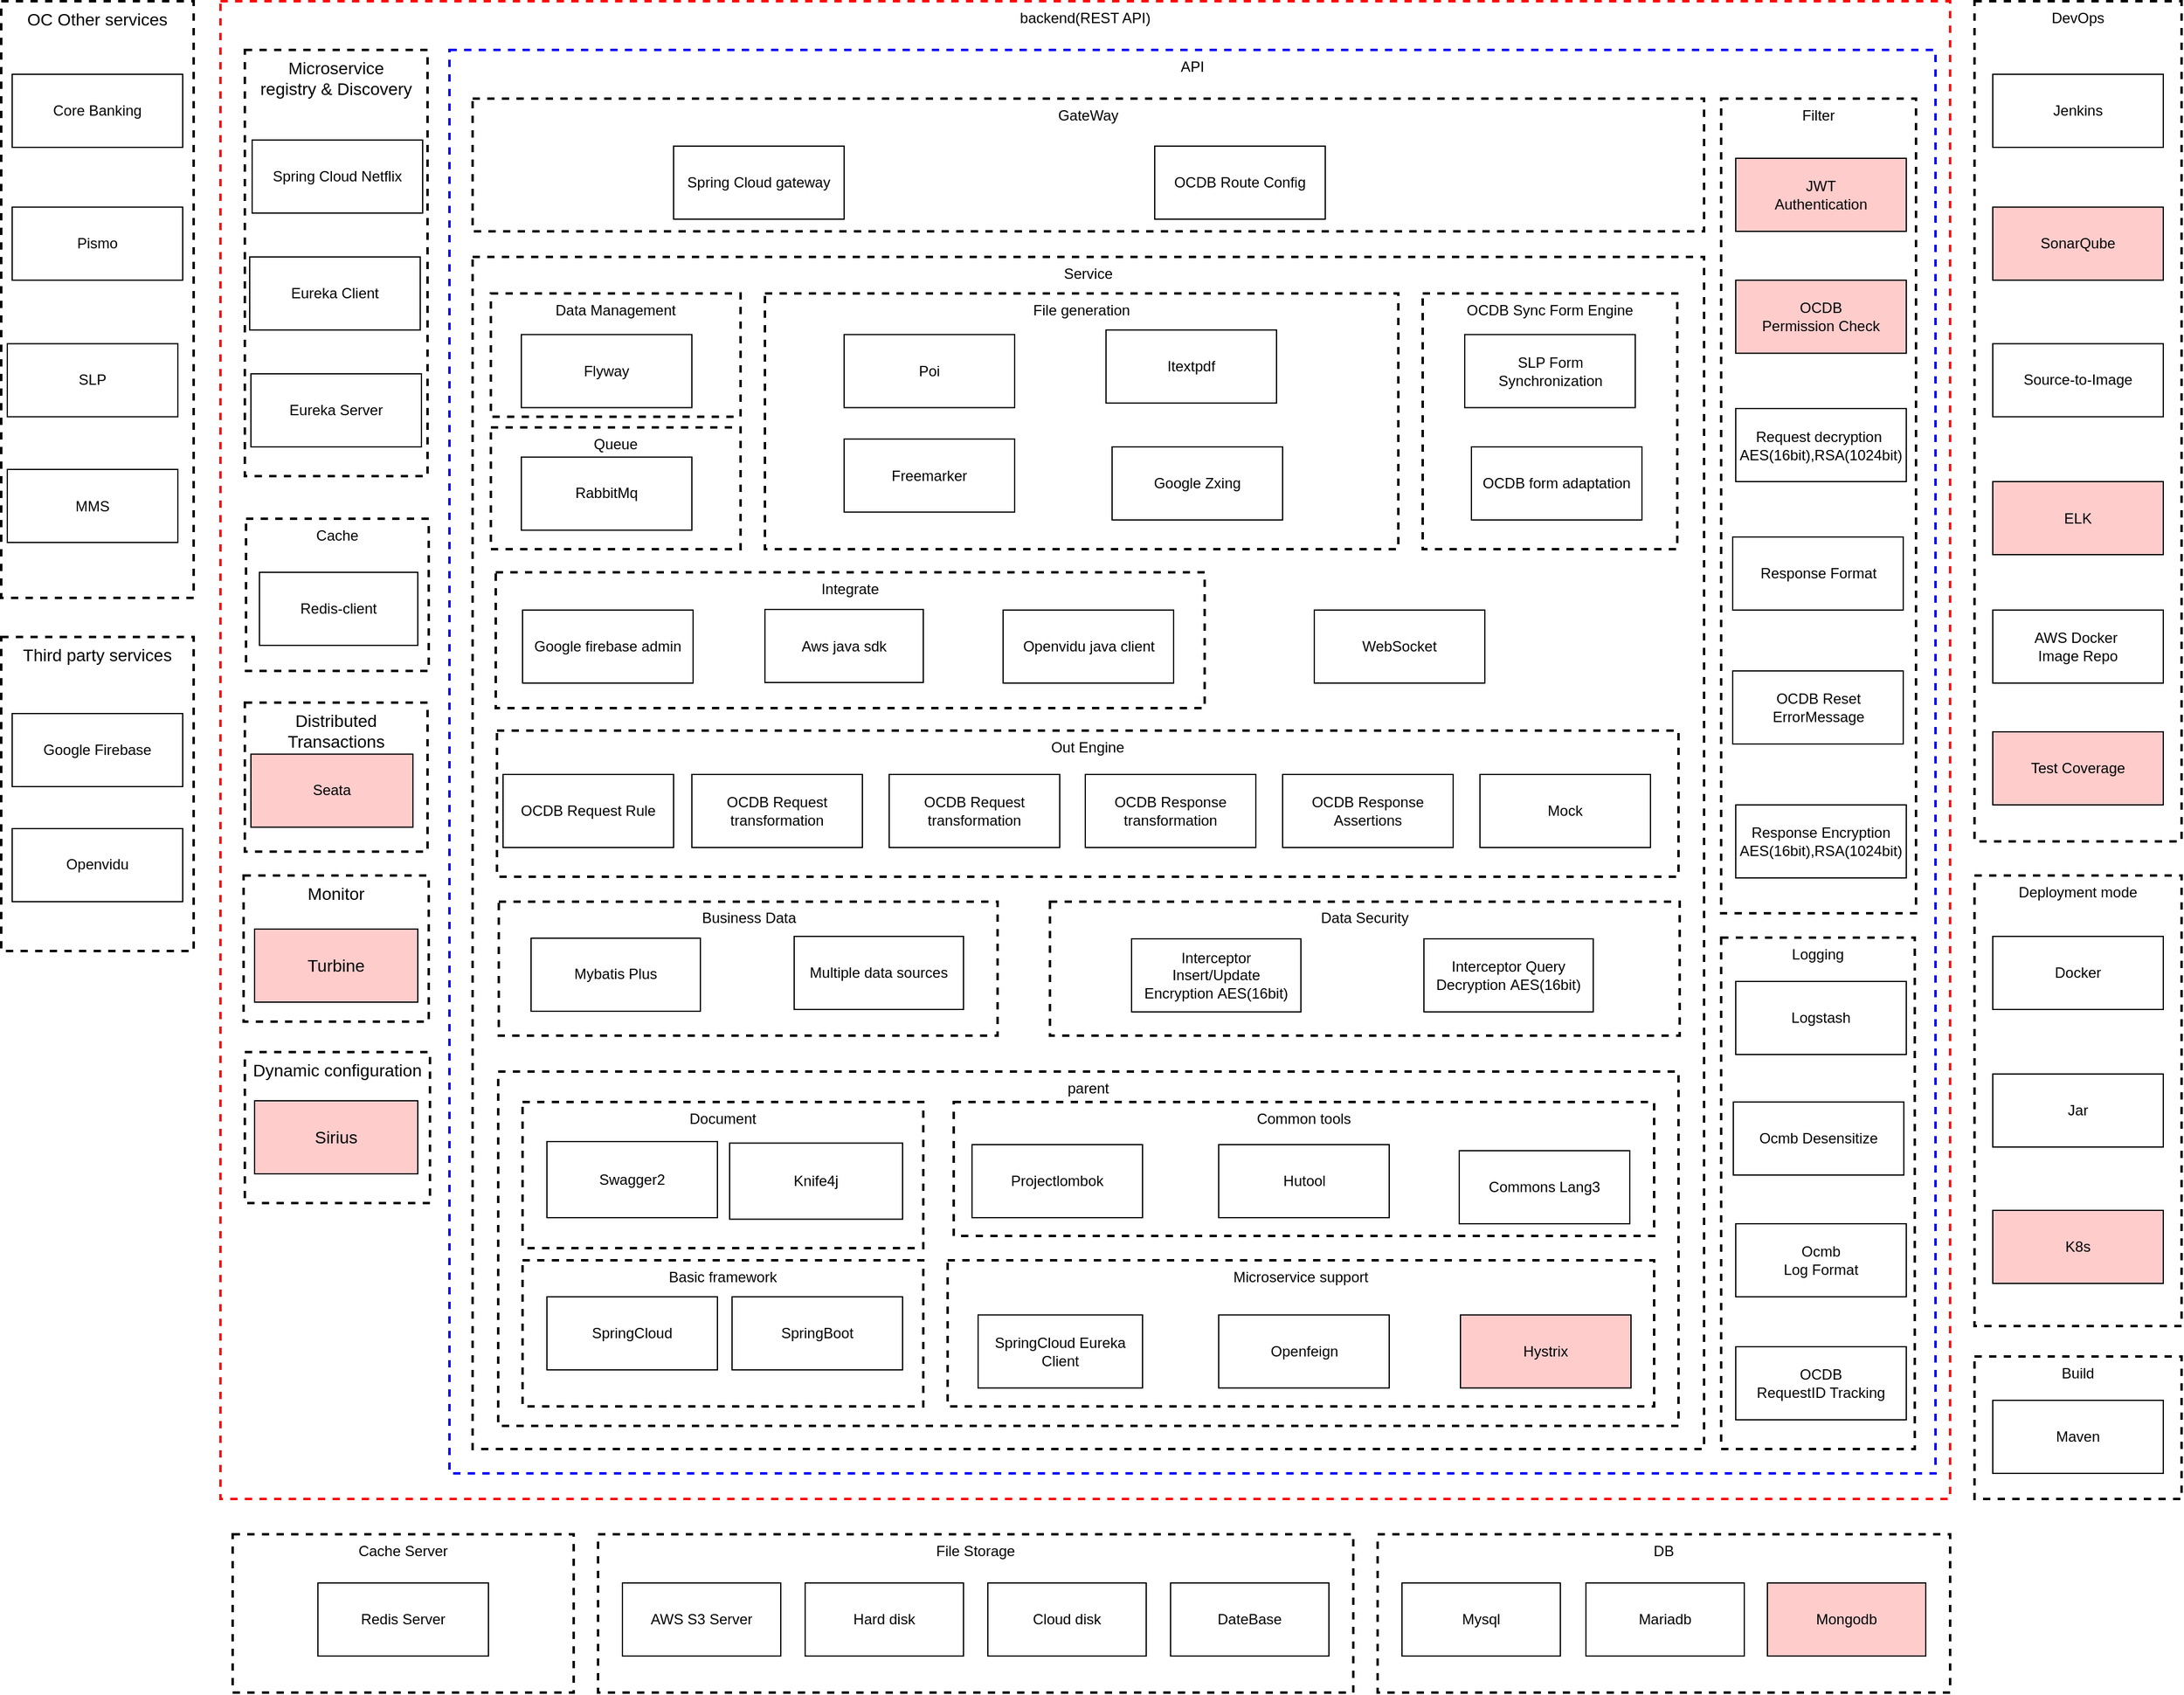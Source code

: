 <mxfile version="20.4.0" type="github">
  <diagram id="OInQUNuNO3AYRQuPPQoJ" name="第 1 页">
    <mxGraphModel dx="2062" dy="1122" grid="1" gridSize="10" guides="1" tooltips="1" connect="1" arrows="1" fold="1" page="1" pageScale="1" pageWidth="1100" pageHeight="850" math="0" shadow="0">
      <root>
        <mxCell id="0" />
        <mxCell id="1" parent="0" />
        <mxCell id="1uEvt_R6zlW470bMk80g-105" value="&lt;div&gt;&lt;span style=&quot;font-size: 14px; font-weight: 400;&quot;&gt;Third party services&lt;/span&gt;&lt;/div&gt;" style="rounded=0;whiteSpace=wrap;html=1;dashed=1;strokeWidth=2;fillColor=none;verticalAlign=top;fontStyle=1" parent="1" vertex="1">
          <mxGeometry x="52" y="542.16" width="158" height="257.84" as="geometry" />
        </mxCell>
        <mxCell id="1uEvt_R6zlW470bMk80g-106" value="&lt;span style=&quot;font-weight: 400;&quot;&gt;backend(REST API)&lt;/span&gt;" style="rounded=0;whiteSpace=wrap;html=1;dashed=1;strokeWidth=2;fillColor=none;verticalAlign=top;fontStyle=1;strokeColor=#FF0505;" parent="1" vertex="1">
          <mxGeometry x="232" y="20" width="1420" height="1230" as="geometry" />
        </mxCell>
        <mxCell id="x6n-TaQfmUCHtvgikXO5-33" value="&lt;span style=&quot;font-weight: 400;&quot;&gt;API&lt;/span&gt;" style="rounded=0;whiteSpace=wrap;html=1;dashed=1;strokeWidth=2;fillColor=none;verticalAlign=top;fontStyle=1;strokeColor=#0000FF;" parent="1" vertex="1">
          <mxGeometry x="420" y="60" width="1220" height="1169" as="geometry" />
        </mxCell>
        <mxCell id="1uEvt_R6zlW470bMk80g-233" value="&lt;div&gt;&lt;span style=&quot;font-weight: 400;&quot;&gt;Filter&lt;/span&gt;&lt;/div&gt;" style="rounded=0;whiteSpace=wrap;html=1;dashed=1;strokeWidth=2;fillColor=none;verticalAlign=top;fontStyle=1" parent="1" vertex="1">
          <mxGeometry x="1464" y="100" width="160" height="669" as="geometry" />
        </mxCell>
        <mxCell id="1uEvt_R6zlW470bMk80g-107" value="&lt;span style=&quot;font-weight: 400;&quot;&gt;Service&lt;/span&gt;" style="rounded=0;whiteSpace=wrap;html=1;dashed=1;strokeWidth=2;fillColor=none;verticalAlign=top;fontStyle=1" parent="1" vertex="1">
          <mxGeometry x="439" y="230" width="1011" height="979" as="geometry" />
        </mxCell>
        <mxCell id="1uEvt_R6zlW470bMk80g-108" value="&lt;div&gt;&lt;span style=&quot;font-weight: 400;&quot;&gt;File generation&lt;/span&gt;&lt;/div&gt;" style="rounded=0;whiteSpace=wrap;html=1;dashed=1;strokeWidth=2;fillColor=none;verticalAlign=top;fontStyle=1" parent="1" vertex="1">
          <mxGeometry x="679" y="260" width="520" height="210" as="geometry" />
        </mxCell>
        <mxCell id="1uEvt_R6zlW470bMk80g-109" value="&lt;span style=&quot;font-weight: 400;&quot;&gt;Deployment mode&lt;/span&gt;" style="rounded=0;whiteSpace=wrap;html=1;dashed=1;strokeWidth=2;fillColor=none;verticalAlign=top;fontStyle=1" parent="1" vertex="1">
          <mxGeometry x="1672" y="738" width="170" height="370" as="geometry" />
        </mxCell>
        <mxCell id="1uEvt_R6zlW470bMk80g-111" value="&lt;div&gt;&lt;span style=&quot;font-weight: 400;&quot;&gt;DevOps&lt;/span&gt;&lt;/div&gt;" style="rounded=0;whiteSpace=wrap;html=1;dashed=1;strokeWidth=2;fillColor=none;verticalAlign=top;fontStyle=1" parent="1" vertex="1">
          <mxGeometry x="1672" y="20" width="170" height="690" as="geometry" />
        </mxCell>
        <mxCell id="1uEvt_R6zlW470bMk80g-112" value="&lt;span style=&quot;font-weight: 400;&quot;&gt;OCDB Sync Form&amp;nbsp;Engine&lt;/span&gt;" style="rounded=0;whiteSpace=wrap;html=1;dashed=1;strokeWidth=2;fillColor=none;verticalAlign=top;fontStyle=1" parent="1" vertex="1">
          <mxGeometry x="1219" y="260" width="209" height="210" as="geometry" />
        </mxCell>
        <mxCell id="1uEvt_R6zlW470bMk80g-113" value="&lt;span style=&quot;font-weight: 400;&quot;&gt;Out Engine&lt;/span&gt;" style="rounded=0;whiteSpace=wrap;html=1;dashed=1;strokeWidth=2;fillColor=none;verticalAlign=top;fontStyle=1" parent="1" vertex="1">
          <mxGeometry x="459" y="619" width="970" height="120" as="geometry" />
        </mxCell>
        <mxCell id="1uEvt_R6zlW470bMk80g-114" value="&lt;div&gt;&lt;span style=&quot;font-weight: 400;&quot;&gt;GateWay&lt;/span&gt;&lt;/div&gt;" style="rounded=0;whiteSpace=wrap;html=1;dashed=1;strokeWidth=2;fillColor=none;verticalAlign=top;fontStyle=1" parent="1" vertex="1">
          <mxGeometry x="439" y="100" width="1011" height="109" as="geometry" />
        </mxCell>
        <mxCell id="1uEvt_R6zlW470bMk80g-115" value="&lt;div&gt;&lt;span style=&quot;font-weight: 400;&quot;&gt;Cache Server&lt;/span&gt;&lt;/div&gt;" style="rounded=0;whiteSpace=wrap;html=1;dashed=1;strokeWidth=2;fillColor=none;verticalAlign=top;fontStyle=1" parent="1" vertex="1">
          <mxGeometry x="242" y="1279" width="280" height="130" as="geometry" />
        </mxCell>
        <mxCell id="1uEvt_R6zlW470bMk80g-116" value="&lt;div&gt;&lt;span style=&quot;font-weight: 400;&quot;&gt;DB&lt;/span&gt;&lt;/div&gt;" style="rounded=0;whiteSpace=wrap;html=1;dashed=1;strokeWidth=2;fillColor=none;verticalAlign=top;fontStyle=1" parent="1" vertex="1">
          <mxGeometry x="1182" y="1279" width="470" height="130" as="geometry" />
        </mxCell>
        <mxCell id="1uEvt_R6zlW470bMk80g-117" value="&lt;span style=&quot;font-weight: 400;&quot;&gt;File Storage&lt;/span&gt;" style="rounded=0;whiteSpace=wrap;html=1;dashed=1;strokeWidth=2;fillColor=none;verticalAlign=top;fontStyle=1" parent="1" vertex="1">
          <mxGeometry x="542" y="1279" width="620" height="130" as="geometry" />
        </mxCell>
        <mxCell id="1uEvt_R6zlW470bMk80g-118" value="&lt;div&gt;&lt;span style=&quot;font-weight: 400;&quot;&gt;Logging&lt;/span&gt;&lt;/div&gt;" style="rounded=0;whiteSpace=wrap;html=1;dashed=1;strokeWidth=2;fillColor=none;verticalAlign=top;fontStyle=1" parent="1" vertex="1">
          <mxGeometry x="1464" y="789" width="159" height="420" as="geometry" />
        </mxCell>
        <mxCell id="1uEvt_R6zlW470bMk80g-123" value="Redis Server" style="rounded=0;whiteSpace=wrap;html=1;fontColor=#000000;fillColor=none;" parent="1" vertex="1">
          <mxGeometry x="312" y="1319" width="140" height="60" as="geometry" />
        </mxCell>
        <mxCell id="1uEvt_R6zlW470bMk80g-128" value="&lt;span style=&quot;font-weight: 400;&quot;&gt;Business Data&lt;/span&gt;" style="rounded=0;whiteSpace=wrap;html=1;dashed=1;strokeWidth=2;fillColor=none;verticalAlign=top;fontStyle=1" parent="1" vertex="1">
          <mxGeometry x="460.5" y="759.49" width="409.5" height="110" as="geometry" />
        </mxCell>
        <mxCell id="1uEvt_R6zlW470bMk80g-137" value="Itextpdf" style="rounded=0;whiteSpace=wrap;html=1;fontColor=#000000;fillColor=none;" parent="1" vertex="1">
          <mxGeometry x="959" y="290" width="140" height="60" as="geometry" />
        </mxCell>
        <mxCell id="1uEvt_R6zlW470bMk80g-138" value="Poi" style="rounded=0;whiteSpace=wrap;html=1;fontColor=#000000;fillColor=none;" parent="1" vertex="1">
          <mxGeometry x="744" y="293.75" width="140" height="60" as="geometry" />
        </mxCell>
        <mxCell id="1uEvt_R6zlW470bMk80g-144" value="&lt;div&gt;&lt;span style=&quot;font-size: 14px; font-weight: 400;&quot;&gt;OC Other services&lt;/span&gt;&lt;/div&gt;" style="rounded=0;whiteSpace=wrap;html=1;dashed=1;strokeWidth=2;fillColor=none;verticalAlign=top;fontStyle=1" parent="1" vertex="1">
          <mxGeometry x="52" y="20" width="158" height="490" as="geometry" />
        </mxCell>
        <mxCell id="1uEvt_R6zlW470bMk80g-145" value="Core Banking" style="rounded=0;whiteSpace=wrap;html=1;fontColor=#000000;fillColor=none;" parent="1" vertex="1">
          <mxGeometry x="61" y="80" width="140" height="60" as="geometry" />
        </mxCell>
        <mxCell id="1uEvt_R6zlW470bMk80g-146" value="Pismo" style="rounded=0;whiteSpace=wrap;html=1;fontColor=#000000;fillColor=none;" parent="1" vertex="1">
          <mxGeometry x="61" y="189.12" width="140" height="60" as="geometry" />
        </mxCell>
        <mxCell id="1uEvt_R6zlW470bMk80g-147" value="SLP" style="rounded=0;whiteSpace=wrap;html=1;fontColor=#000000;fillColor=none;" parent="1" vertex="1">
          <mxGeometry x="57" y="301.27" width="140" height="60" as="geometry" />
        </mxCell>
        <mxCell id="1uEvt_R6zlW470bMk80g-148" value="MMS" style="rounded=0;whiteSpace=wrap;html=1;fontColor=#000000;fillColor=none;" parent="1" vertex="1">
          <mxGeometry x="57" y="404.5" width="140" height="60" as="geometry" />
        </mxCell>
        <mxCell id="1uEvt_R6zlW470bMk80g-151" value="OCDB&amp;nbsp;Route&amp;nbsp;Config" style="rounded=0;whiteSpace=wrap;html=1;fontColor=#000000;fillColor=none;" parent="1" vertex="1">
          <mxGeometry x="999" y="139" width="140" height="60" as="geometry" />
        </mxCell>
        <mxCell id="1uEvt_R6zlW470bMk80g-167" value="&lt;span style=&quot;font-weight: 400;&quot;&gt;Build&lt;/span&gt;" style="rounded=0;whiteSpace=wrap;html=1;dashed=1;strokeWidth=2;fillColor=none;verticalAlign=top;fontStyle=1" parent="1" vertex="1">
          <mxGeometry x="1672" y="1133" width="170" height="117" as="geometry" />
        </mxCell>
        <mxCell id="1uEvt_R6zlW470bMk80g-169" value="&lt;div&gt;SLP Form Synchronization&lt;/div&gt;" style="rounded=0;whiteSpace=wrap;html=1;fontColor=#000000;fillColor=none;" parent="1" vertex="1">
          <mxGeometry x="1253.5" y="293.75" width="140" height="60" as="geometry" />
        </mxCell>
        <mxCell id="1uEvt_R6zlW470bMk80g-186" value="Google Zxing" style="rounded=0;whiteSpace=wrap;html=1;fontColor=#000000;fillColor=none;" parent="1" vertex="1">
          <mxGeometry x="964" y="386" width="140" height="60" as="geometry" />
        </mxCell>
        <mxCell id="1uEvt_R6zlW470bMk80g-199" value="&lt;span style=&quot;font-size: 14px; font-weight: 400;&quot;&gt;Monitor&lt;/span&gt;" style="rounded=0;whiteSpace=wrap;html=1;dashed=1;strokeWidth=2;fillColor=none;verticalAlign=top;fontStyle=1" parent="1" vertex="1">
          <mxGeometry x="251" y="738" width="152" height="120" as="geometry" />
        </mxCell>
        <mxCell id="1uEvt_R6zlW470bMk80g-208" value="OCDB&amp;nbsp;Reset ErrorMessage" style="rounded=0;whiteSpace=wrap;html=1;fontColor=#000000;fillColor=none;" parent="1" vertex="1">
          <mxGeometry x="1473.5" y="570" width="140" height="60" as="geometry" />
        </mxCell>
        <mxCell id="1uEvt_R6zlW470bMk80g-210" value="&lt;span style=&quot;font-size: 14px;&quot;&gt;Turbine&lt;/span&gt;" style="rounded=0;whiteSpace=wrap;html=1;fontColor=#000000;fillColor=#FFCCCC;" parent="1" vertex="1">
          <mxGeometry x="260" y="782" width="134" height="60" as="geometry" />
        </mxCell>
        <mxCell id="1uEvt_R6zlW470bMk80g-212" value="&lt;div&gt;OCDB form adaptation&lt;/div&gt;" style="rounded=0;whiteSpace=wrap;html=1;fontColor=#000000;fillColor=none;" parent="1" vertex="1">
          <mxGeometry x="1259" y="386" width="140" height="60" as="geometry" />
        </mxCell>
        <mxCell id="1uEvt_R6zlW470bMk80g-213" value="Mock" style="rounded=0;whiteSpace=wrap;html=1;fontColor=#000000;fillColor=none;" parent="1" vertex="1">
          <mxGeometry x="1266" y="655" width="140" height="60" as="geometry" />
        </mxCell>
        <mxCell id="1uEvt_R6zlW470bMk80g-214" value="OCDB Response Assertions" style="rounded=0;whiteSpace=wrap;html=1;fontColor=#000000;fillColor=none;" parent="1" vertex="1">
          <mxGeometry x="1104" y="655" width="140" height="60" as="geometry" />
        </mxCell>
        <mxCell id="1uEvt_R6zlW470bMk80g-215" value="OCDB Response transformation" style="rounded=0;whiteSpace=wrap;html=1;fontColor=#000000;fillColor=none;" parent="1" vertex="1">
          <mxGeometry x="942" y="655" width="140" height="60" as="geometry" />
        </mxCell>
        <mxCell id="1uEvt_R6zlW470bMk80g-225" value="Multiple data sources" style="rounded=0;whiteSpace=wrap;html=1;fontColor=#000000;fillColor=none;" parent="1" vertex="1">
          <mxGeometry x="703" y="788.0" width="139" height="60" as="geometry" />
        </mxCell>
        <mxCell id="1uEvt_R6zlW470bMk80g-227" value="Mybatis Plus" style="rounded=0;whiteSpace=wrap;html=1;fontColor=#000000;fillColor=none;" parent="1" vertex="1">
          <mxGeometry x="487" y="789.49" width="139" height="60" as="geometry" />
        </mxCell>
        <mxCell id="1uEvt_R6zlW470bMk80g-229" value="&lt;div&gt;&lt;span style=&quot;background-color: initial;&quot;&gt;Request decryption&amp;nbsp;&lt;/span&gt;&lt;br&gt;&lt;/div&gt;&lt;div&gt;&lt;span style=&quot;background-color: initial;&quot;&gt;AES(16bit),RSA(1024bit)&lt;/span&gt;&lt;/div&gt;" style="rounded=0;whiteSpace=wrap;html=1;fontColor=#000000;fillColor=none;" parent="1" vertex="1">
          <mxGeometry x="1476" y="354.5" width="140" height="60" as="geometry" />
        </mxCell>
        <mxCell id="1uEvt_R6zlW470bMk80g-232" value="&lt;div&gt;&lt;span style=&quot;background-color: initial;&quot;&gt;Response Encryption&lt;/span&gt;&lt;br&gt;&lt;/div&gt;&lt;div&gt;&lt;span style=&quot;background-color: initial;&quot;&gt;AES(16bit),RSA(1024bit)&lt;/span&gt;&lt;/div&gt;" style="rounded=0;whiteSpace=wrap;html=1;fontColor=#000000;fillColor=none;" parent="1" vertex="1">
          <mxGeometry x="1476" y="680" width="140" height="60" as="geometry" />
        </mxCell>
        <mxCell id="1uEvt_R6zlW470bMk80g-234" value="JWT&lt;br&gt;Authentication" style="rounded=0;whiteSpace=wrap;html=1;fontColor=#000000;fillColor=#FFCCCC;" parent="1" vertex="1">
          <mxGeometry x="1476" y="149" width="140" height="60" as="geometry" />
        </mxCell>
        <mxCell id="1uEvt_R6zlW470bMk80g-235" value="OCDB&lt;br&gt;Permission Check" style="rounded=0;whiteSpace=wrap;html=1;fontColor=#000000;fillColor=#FFCCCC;" parent="1" vertex="1">
          <mxGeometry x="1476" y="249.12" width="140" height="60" as="geometry" />
        </mxCell>
        <mxCell id="1uEvt_R6zlW470bMk80g-238" value="Logstash" style="rounded=0;whiteSpace=wrap;html=1;fontColor=#000000;fillColor=none;" parent="1" vertex="1">
          <mxGeometry x="1476" y="825" width="140" height="60" as="geometry" />
        </mxCell>
        <mxCell id="1uEvt_R6zlW470bMk80g-239" value="Ocmb Desensitize" style="rounded=0;whiteSpace=wrap;html=1;fontColor=#000000;fillColor=none;" parent="1" vertex="1">
          <mxGeometry x="1474" y="924" width="140" height="60" as="geometry" />
        </mxCell>
        <mxCell id="1uEvt_R6zlW470bMk80g-240" value="Ocmb&lt;br&gt;Log Format" style="rounded=0;whiteSpace=wrap;html=1;fontColor=#000000;fillColor=none;" parent="1" vertex="1">
          <mxGeometry x="1476" y="1024" width="140" height="60" as="geometry" />
        </mxCell>
        <mxCell id="1uEvt_R6zlW470bMk80g-241" value="OCDB&lt;br&gt;RequestID Tracking" style="rounded=0;whiteSpace=wrap;html=1;fontColor=#000000;fillColor=none;" parent="1" vertex="1">
          <mxGeometry x="1476" y="1125" width="140" height="60" as="geometry" />
        </mxCell>
        <mxCell id="1uEvt_R6zlW470bMk80g-245" value="Jenkins" style="rounded=0;whiteSpace=wrap;html=1;fontColor=#000000;fillColor=none;" parent="1" vertex="1">
          <mxGeometry x="1687" y="80" width="140" height="60" as="geometry" />
        </mxCell>
        <mxCell id="1uEvt_R6zlW470bMk80g-246" value="SonarQube" style="rounded=0;whiteSpace=wrap;html=1;fontColor=#000000;fillColor=#FFCCCC;" parent="1" vertex="1">
          <mxGeometry x="1687" y="189.12" width="140" height="60" as="geometry" />
        </mxCell>
        <mxCell id="1uEvt_R6zlW470bMk80g-247" value="Source-to-Image" style="rounded=0;whiteSpace=wrap;html=1;fontColor=#000000;fillColor=none;" parent="1" vertex="1">
          <mxGeometry x="1687" y="301.27" width="140" height="60" as="geometry" />
        </mxCell>
        <mxCell id="1uEvt_R6zlW470bMk80g-250" value="ELK" style="rounded=0;whiteSpace=wrap;html=1;fontColor=#000000;fillColor=#FFCCCC;" parent="1" vertex="1">
          <mxGeometry x="1687" y="414.5" width="140" height="60" as="geometry" />
        </mxCell>
        <mxCell id="1uEvt_R6zlW470bMk80g-251" value="AWS Docker&amp;nbsp;&lt;br&gt;Image&amp;nbsp;Repo" style="rounded=0;whiteSpace=wrap;html=1;fontColor=#000000;fillColor=none;" parent="1" vertex="1">
          <mxGeometry x="1687" y="520" width="140" height="60" as="geometry" />
        </mxCell>
        <mxCell id="1uEvt_R6zlW470bMk80g-252" value="Docker" style="rounded=0;whiteSpace=wrap;html=1;fontColor=#000000;fillColor=none;" parent="1" vertex="1">
          <mxGeometry x="1687" y="788" width="140" height="60" as="geometry" />
        </mxCell>
        <mxCell id="1uEvt_R6zlW470bMk80g-253" value="Jar" style="rounded=0;whiteSpace=wrap;html=1;fontColor=#000000;fillColor=none;" parent="1" vertex="1">
          <mxGeometry x="1687" y="901" width="140" height="60" as="geometry" />
        </mxCell>
        <mxCell id="1uEvt_R6zlW470bMk80g-255" value="K8s" style="rounded=0;whiteSpace=wrap;html=1;fontColor=#000000;fillColor=#FFCCCC;" parent="1" vertex="1">
          <mxGeometry x="1687" y="1013" width="140" height="60" as="geometry" />
        </mxCell>
        <mxCell id="1uEvt_R6zlW470bMk80g-256" value="Maven" style="rounded=0;whiteSpace=wrap;html=1;fontColor=#000000;fillColor=none;" parent="1" vertex="1">
          <mxGeometry x="1687" y="1169" width="140" height="60" as="geometry" />
        </mxCell>
        <mxCell id="1uEvt_R6zlW470bMk80g-257" value="Response Format" style="rounded=0;whiteSpace=wrap;html=1;fontColor=#000000;fillColor=none;" parent="1" vertex="1">
          <mxGeometry x="1473.5" y="460.0" width="140" height="60" as="geometry" />
        </mxCell>
        <mxCell id="1uEvt_R6zlW470bMk80g-259" value="&lt;div&gt;Cloud disk&lt;/div&gt;" style="rounded=0;whiteSpace=wrap;html=1;fontColor=#000000;fillColor=none;" parent="1" vertex="1">
          <mxGeometry x="862" y="1319" width="130" height="60" as="geometry" />
        </mxCell>
        <mxCell id="1uEvt_R6zlW470bMk80g-260" value="Hard disk" style="rounded=0;whiteSpace=wrap;html=1;fontColor=#000000;fillColor=none;" parent="1" vertex="1">
          <mxGeometry x="712" y="1319" width="130" height="60" as="geometry" />
        </mxCell>
        <mxCell id="1uEvt_R6zlW470bMk80g-261" value="AWS S3 Server" style="rounded=0;whiteSpace=wrap;html=1;fontColor=#000000;fillColor=none;" parent="1" vertex="1">
          <mxGeometry x="562" y="1319" width="130" height="60" as="geometry" />
        </mxCell>
        <mxCell id="1uEvt_R6zlW470bMk80g-262" value="DateBase" style="rounded=0;whiteSpace=wrap;html=1;fontColor=#000000;fillColor=none;" parent="1" vertex="1">
          <mxGeometry x="1012" y="1319" width="130" height="60" as="geometry" />
        </mxCell>
        <mxCell id="1uEvt_R6zlW470bMk80g-263" value="Mysql" style="rounded=0;whiteSpace=wrap;html=1;fontColor=#000000;fillColor=none;" parent="1" vertex="1">
          <mxGeometry x="1202" y="1319" width="130" height="60" as="geometry" />
        </mxCell>
        <mxCell id="1uEvt_R6zlW470bMk80g-264" value="Mariadb" style="rounded=0;whiteSpace=wrap;html=1;fontColor=#000000;fillColor=none;" parent="1" vertex="1">
          <mxGeometry x="1353" y="1319" width="130" height="60" as="geometry" />
        </mxCell>
        <mxCell id="1uEvt_R6zlW470bMk80g-265" value="Mongodb" style="rounded=0;whiteSpace=wrap;html=1;fontColor=#000000;fillColor=#FFCCCC;" parent="1" vertex="1">
          <mxGeometry x="1502" y="1319" width="130" height="60" as="geometry" />
        </mxCell>
        <mxCell id="x6n-TaQfmUCHtvgikXO5-2" value="&lt;span style=&quot;font-weight: 400;&quot;&gt;parent&lt;/span&gt;" style="rounded=0;whiteSpace=wrap;html=1;dashed=1;strokeWidth=2;fillColor=none;verticalAlign=top;fontStyle=1" parent="1" vertex="1">
          <mxGeometry x="460" y="899" width="969" height="291" as="geometry" />
        </mxCell>
        <mxCell id="x6n-TaQfmUCHtvgikXO5-3" value="&lt;span style=&quot;font-weight: normal;&quot;&gt;Basic framework&lt;/span&gt;" style="rounded=0;whiteSpace=wrap;html=1;dashed=1;strokeWidth=2;fillColor=none;verticalAlign=top;fontStyle=1" parent="1" vertex="1">
          <mxGeometry x="480" y="1054" width="329" height="120" as="geometry" />
        </mxCell>
        <mxCell id="x6n-TaQfmUCHtvgikXO5-4" value="SpringCloud" style="rounded=0;whiteSpace=wrap;html=1;fontColor=#000000;fillColor=none;" parent="1" vertex="1">
          <mxGeometry x="500" y="1084" width="140" height="60" as="geometry" />
        </mxCell>
        <mxCell id="x6n-TaQfmUCHtvgikXO5-5" value="SpringBoot" style="rounded=0;whiteSpace=wrap;html=1;fontColor=#000000;fillColor=none;" parent="1" vertex="1">
          <mxGeometry x="652" y="1084" width="140" height="60" as="geometry" />
        </mxCell>
        <mxCell id="x6n-TaQfmUCHtvgikXO5-15" value="Freemarker" style="rounded=0;whiteSpace=wrap;html=1;fontColor=#000000;fillColor=none;" parent="1" vertex="1">
          <mxGeometry x="744" y="379.56" width="140" height="60" as="geometry" />
        </mxCell>
        <mxCell id="x6n-TaQfmUCHtvgikXO5-16" value="Test Coverage" style="rounded=0;whiteSpace=wrap;html=1;fontColor=#000000;fillColor=#FFCCCC;" parent="1" vertex="1">
          <mxGeometry x="1687" y="620" width="140" height="60" as="geometry" />
        </mxCell>
        <mxCell id="1uEvt_R6zlW470bMk80g-170" value="&lt;span style=&quot;font-weight: 400;&quot;&gt;Document&lt;/span&gt;" style="rounded=0;whiteSpace=wrap;html=1;dashed=1;strokeWidth=2;fillColor=none;verticalAlign=top;fontStyle=1" parent="1" vertex="1">
          <mxGeometry x="480" y="924" width="329" height="120" as="geometry" />
        </mxCell>
        <mxCell id="1uEvt_R6zlW470bMk80g-177" value="&lt;span style=&quot;font-weight: 400;&quot;&gt;Common tools&lt;/span&gt;" style="rounded=0;whiteSpace=wrap;html=1;dashed=1;strokeWidth=2;fillColor=none;verticalAlign=top;fontStyle=1" parent="1" vertex="1">
          <mxGeometry x="834" y="924" width="575" height="110" as="geometry" />
        </mxCell>
        <mxCell id="1uEvt_R6zlW470bMk80g-178" value="Hutool" style="rounded=0;whiteSpace=wrap;html=1;fontColor=#000000;fillColor=none;" parent="1" vertex="1">
          <mxGeometry x="1051.5" y="959" width="140" height="60" as="geometry" />
        </mxCell>
        <mxCell id="1uEvt_R6zlW470bMk80g-179" value="Projectlombok" style="rounded=0;whiteSpace=wrap;html=1;fontColor=#000000;fillColor=none;" parent="1" vertex="1">
          <mxGeometry x="849" y="959" width="140" height="60" as="geometry" />
        </mxCell>
        <mxCell id="1uEvt_R6zlW470bMk80g-183" value="Knife4j" style="rounded=0;whiteSpace=wrap;html=1;fontColor=#000000;fillColor=none;" parent="1" vertex="1">
          <mxGeometry x="650" y="957.75" width="142" height="62.5" as="geometry" />
        </mxCell>
        <mxCell id="1uEvt_R6zlW470bMk80g-189" value="Commons Lang3" style="rounded=0;whiteSpace=wrap;html=1;fontColor=#000000;fillColor=none;" parent="1" vertex="1">
          <mxGeometry x="1249" y="964" width="140" height="60" as="geometry" />
        </mxCell>
        <mxCell id="1uEvt_R6zlW470bMk80g-190" value="&lt;span style=&quot;font-weight: 400;&quot;&gt;Microservice support&lt;/span&gt;" style="rounded=0;whiteSpace=wrap;html=1;dashed=1;strokeWidth=2;fillColor=none;verticalAlign=top;fontStyle=1" parent="1" vertex="1">
          <mxGeometry x="829" y="1054" width="580" height="120" as="geometry" />
        </mxCell>
        <mxCell id="1uEvt_R6zlW470bMk80g-191" value="SpringCloud Eureka Client" style="rounded=0;whiteSpace=wrap;html=1;fontColor=#000000;fillColor=none;" parent="1" vertex="1">
          <mxGeometry x="854" y="1098.85" width="135" height="60" as="geometry" />
        </mxCell>
        <mxCell id="1uEvt_R6zlW470bMk80g-217" value="OCDB Request transformation" style="rounded=0;whiteSpace=wrap;html=1;fontColor=#000000;fillColor=none;" parent="1" vertex="1">
          <mxGeometry x="781" y="655" width="140" height="60" as="geometry" />
        </mxCell>
        <mxCell id="1uEvt_R6zlW470bMk80g-119" value="&lt;span style=&quot;font-size: 14px; font-weight: 400;&quot;&gt;Microservice &lt;br&gt;registry &amp;amp; Discovery&lt;/span&gt;" style="rounded=0;whiteSpace=wrap;html=1;dashed=1;strokeWidth=2;fillColor=none;verticalAlign=top;fontStyle=1" parent="1" vertex="1">
          <mxGeometry x="252" y="60" width="150" height="350" as="geometry" />
        </mxCell>
        <mxCell id="1uEvt_R6zlW470bMk80g-141" value="Eureka Client" style="rounded=0;whiteSpace=wrap;html=1;fontColor=#000000;fillColor=none;" parent="1" vertex="1">
          <mxGeometry x="256" y="230" width="140" height="60" as="geometry" />
        </mxCell>
        <mxCell id="1uEvt_R6zlW470bMk80g-142" value="Spring Cloud&amp;nbsp;Netflix" style="rounded=0;whiteSpace=wrap;html=1;fontColor=#000000;fillColor=none;" parent="1" vertex="1">
          <mxGeometry x="258" y="134" width="140" height="60" as="geometry" />
        </mxCell>
        <mxCell id="1uEvt_R6zlW470bMk80g-143" value="Eureka Server" style="rounded=0;whiteSpace=wrap;html=1;fontColor=#000000;fillColor=none;" parent="1" vertex="1">
          <mxGeometry x="257" y="326" width="140" height="60" as="geometry" />
        </mxCell>
        <mxCell id="1uEvt_R6zlW470bMk80g-181" value="Swagger2" style="rounded=0;whiteSpace=wrap;html=1;fontColor=#000000;fillColor=none;" parent="1" vertex="1">
          <mxGeometry x="500" y="956.5" width="140" height="62.5" as="geometry" />
        </mxCell>
        <mxCell id="1uEvt_R6zlW470bMk80g-192" value="&lt;div&gt;&lt;span style=&quot;font-weight: 400;&quot;&gt;Data&amp;nbsp;Management&lt;/span&gt;&lt;/div&gt;" style="rounded=0;whiteSpace=wrap;html=1;dashed=1;strokeWidth=2;fillColor=none;verticalAlign=top;fontStyle=1" parent="1" vertex="1">
          <mxGeometry x="454" y="260" width="205" height="101.27" as="geometry" />
        </mxCell>
        <mxCell id="1uEvt_R6zlW470bMk80g-193" value="Flyway" style="rounded=0;whiteSpace=wrap;html=1;fontColor=#000000;fillColor=none;" parent="1" vertex="1">
          <mxGeometry x="479" y="293.75" width="140" height="60" as="geometry" />
        </mxCell>
        <mxCell id="1uEvt_R6zlW470bMk80g-198" value="&lt;div&gt;&lt;span style=&quot;font-size: 14px; font-weight: 400;&quot;&gt;Distributed Transactions&lt;/span&gt;&lt;/div&gt;" style="rounded=0;whiteSpace=wrap;html=1;dashed=1;strokeWidth=2;fillColor=none;verticalAlign=top;fontStyle=1" parent="1" vertex="1">
          <mxGeometry x="252" y="596" width="150" height="122.32" as="geometry" />
        </mxCell>
        <mxCell id="1uEvt_R6zlW470bMk80g-211" value="Seata" style="rounded=0;whiteSpace=wrap;html=1;fontColor=#000000;fillColor=#FFCCCC;" parent="1" vertex="1">
          <mxGeometry x="257" y="638.32" width="133" height="60" as="geometry" />
        </mxCell>
        <mxCell id="1uEvt_R6zlW470bMk80g-219" value="OCDB Request transformation" style="rounded=0;whiteSpace=wrap;html=1;fontColor=#000000;fillColor=none;" parent="1" vertex="1">
          <mxGeometry x="619" y="655" width="140" height="60" as="geometry" />
        </mxCell>
        <mxCell id="1uEvt_R6zlW470bMk80g-220" value="OCDB Request Rule" style="rounded=0;whiteSpace=wrap;html=1;fontColor=#000000;fillColor=none;" parent="1" vertex="1">
          <mxGeometry x="464" y="655" width="140" height="60" as="geometry" />
        </mxCell>
        <mxCell id="x6n-TaQfmUCHtvgikXO5-17" value="&lt;span style=&quot;font-weight: 400;&quot;&gt;Queue&lt;/span&gt;" style="rounded=0;whiteSpace=wrap;html=1;dashed=1;strokeWidth=2;fillColor=none;verticalAlign=top;fontStyle=1" parent="1" vertex="1">
          <mxGeometry x="454" y="370" width="205" height="100.01" as="geometry" />
        </mxCell>
        <mxCell id="1uEvt_R6zlW470bMk80g-136" value="RabbitMq" style="rounded=0;whiteSpace=wrap;html=1;fontColor=#000000;fillColor=none;" parent="1" vertex="1">
          <mxGeometry x="479" y="394.38" width="140" height="60" as="geometry" />
        </mxCell>
        <mxCell id="x6n-TaQfmUCHtvgikXO5-1" value="&lt;span style=&quot;font-weight: 400;&quot;&gt;Integrate&lt;/span&gt;" style="rounded=0;whiteSpace=wrap;html=1;dashed=1;strokeWidth=2;fillColor=none;verticalAlign=top;fontStyle=1" parent="1" vertex="1">
          <mxGeometry x="458" y="489" width="582" height="111.5" as="geometry" />
        </mxCell>
        <mxCell id="1uEvt_R6zlW470bMk80g-139" value="Aws java sdk" style="rounded=0;whiteSpace=wrap;html=1;fontColor=#000000;fillColor=none;" parent="1" vertex="1">
          <mxGeometry x="679" y="519.5" width="130" height="60" as="geometry" />
        </mxCell>
        <mxCell id="1uEvt_R6zlW470bMk80g-174" value="Google firebase admin" style="rounded=0;whiteSpace=wrap;html=1;fontColor=#000000;fillColor=none;" parent="1" vertex="1">
          <mxGeometry x="480" y="520" width="140" height="60" as="geometry" />
        </mxCell>
        <mxCell id="1uEvt_R6zlW470bMk80g-205" value="Openvidu java client" style="rounded=0;whiteSpace=wrap;html=1;fontColor=#000000;fillColor=none;" parent="1" vertex="1">
          <mxGeometry x="874.5" y="520" width="140" height="60" as="geometry" />
        </mxCell>
        <mxCell id="1uEvt_R6zlW470bMk80g-127" value="&lt;span style=&quot;font-weight: 400;&quot;&gt;Cache&lt;/span&gt;" style="rounded=0;whiteSpace=wrap;html=1;dashed=1;strokeWidth=2;fillColor=none;verticalAlign=top;fontStyle=1" parent="1" vertex="1">
          <mxGeometry x="253" y="445" width="150" height="125" as="geometry" />
        </mxCell>
        <mxCell id="1uEvt_R6zlW470bMk80g-134" value="Redis-client" style="rounded=0;whiteSpace=wrap;html=1;fontColor=#000000;fillColor=none;" parent="1" vertex="1">
          <mxGeometry x="264" y="489" width="130" height="60" as="geometry" />
        </mxCell>
        <mxCell id="1uEvt_R6zlW470bMk80g-188" value="WebSocket" style="rounded=0;whiteSpace=wrap;html=1;fontColor=#000000;fillColor=none;" parent="1" vertex="1">
          <mxGeometry x="1130" y="520" width="140" height="60" as="geometry" />
        </mxCell>
        <mxCell id="1uEvt_R6zlW470bMk80g-140" value="Spring Cloud&amp;nbsp;gateway" style="rounded=0;whiteSpace=wrap;html=1;fontColor=#000000;fillColor=none;" parent="1" vertex="1">
          <mxGeometry x="604" y="139" width="140" height="60" as="geometry" />
        </mxCell>
        <mxCell id="x6n-TaQfmUCHtvgikXO5-24" value="Openfeign" style="rounded=0;whiteSpace=wrap;html=1;fontColor=#000000;fillColor=none;" parent="1" vertex="1">
          <mxGeometry x="1051.5" y="1098.85" width="140" height="60" as="geometry" />
        </mxCell>
        <mxCell id="x6n-TaQfmUCHtvgikXO5-29" value="Hystrix" style="rounded=0;whiteSpace=wrap;html=1;fontColor=#000000;fillColor=#FFCCCC;strokeColor=default;" parent="1" vertex="1">
          <mxGeometry x="1250" y="1098.85" width="140" height="60" as="geometry" />
        </mxCell>
        <mxCell id="x6n-TaQfmUCHtvgikXO5-30" value="&lt;span style=&quot;font-weight: 400;&quot;&gt;Data Security&lt;/span&gt;" style="rounded=0;whiteSpace=wrap;html=1;dashed=1;strokeWidth=2;fillColor=none;verticalAlign=top;fontStyle=1" parent="1" vertex="1">
          <mxGeometry x="913" y="759.49" width="517" height="110" as="geometry" />
        </mxCell>
        <mxCell id="1uEvt_R6zlW470bMk80g-161" value="&lt;div&gt;Interceptor&lt;/div&gt;&lt;div&gt;Insert/Update Encryption&amp;nbsp;&lt;span style=&quot;background-color: initial;&quot;&gt;AES(16bit)&lt;/span&gt;&lt;/div&gt;" style="rounded=0;whiteSpace=wrap;html=1;fontColor=#000000;fillColor=none;" parent="1" vertex="1">
          <mxGeometry x="980" y="790" width="139" height="60" as="geometry" />
        </mxCell>
        <mxCell id="x6n-TaQfmUCHtvgikXO5-46" value="&lt;div&gt;Interceptor&amp;nbsp;&lt;span style=&quot;background-color: initial;&quot;&gt;Query Decryption&amp;nbsp;&lt;/span&gt;&lt;span style=&quot;background-color: initial;&quot;&gt;AES(16bit)&lt;/span&gt;&lt;/div&gt;" style="rounded=0;whiteSpace=wrap;html=1;fontColor=#000000;fillColor=none;" parent="1" vertex="1">
          <mxGeometry x="1220" y="790" width="139" height="60" as="geometry" />
        </mxCell>
        <mxCell id="x6n-TaQfmUCHtvgikXO5-48" value="&lt;div&gt;&lt;span style=&quot;font-size: 14px; font-weight: 400;&quot;&gt;Dynamic configuration&lt;/span&gt;&lt;/div&gt;" style="rounded=0;whiteSpace=wrap;html=1;dashed=1;strokeWidth=2;fillColor=none;verticalAlign=top;fontStyle=1" parent="1" vertex="1">
          <mxGeometry x="252" y="883" width="152" height="124" as="geometry" />
        </mxCell>
        <mxCell id="x6n-TaQfmUCHtvgikXO5-49" value="&lt;span style=&quot;font-size: 14px;&quot;&gt;Sirius&lt;/span&gt;" style="rounded=0;whiteSpace=wrap;html=1;fontColor=#000000;fillColor=#FFCCCC;" parent="1" vertex="1">
          <mxGeometry x="260" y="923" width="134" height="60" as="geometry" />
        </mxCell>
        <mxCell id="1uEvt_R6zlW470bMk80g-197" value="Google Firebase" style="rounded=0;whiteSpace=wrap;html=1;fontColor=#000000;fillColor=none;" parent="1" vertex="1">
          <mxGeometry x="61" y="605" width="140" height="60" as="geometry" />
        </mxCell>
        <mxCell id="1uEvt_R6zlW470bMk80g-149" value="Openvidu" style="rounded=0;whiteSpace=wrap;html=1;fontColor=#000000;fillColor=none;" parent="1" vertex="1">
          <mxGeometry x="61" y="699.49" width="140" height="60" as="geometry" />
        </mxCell>
      </root>
    </mxGraphModel>
  </diagram>
</mxfile>
